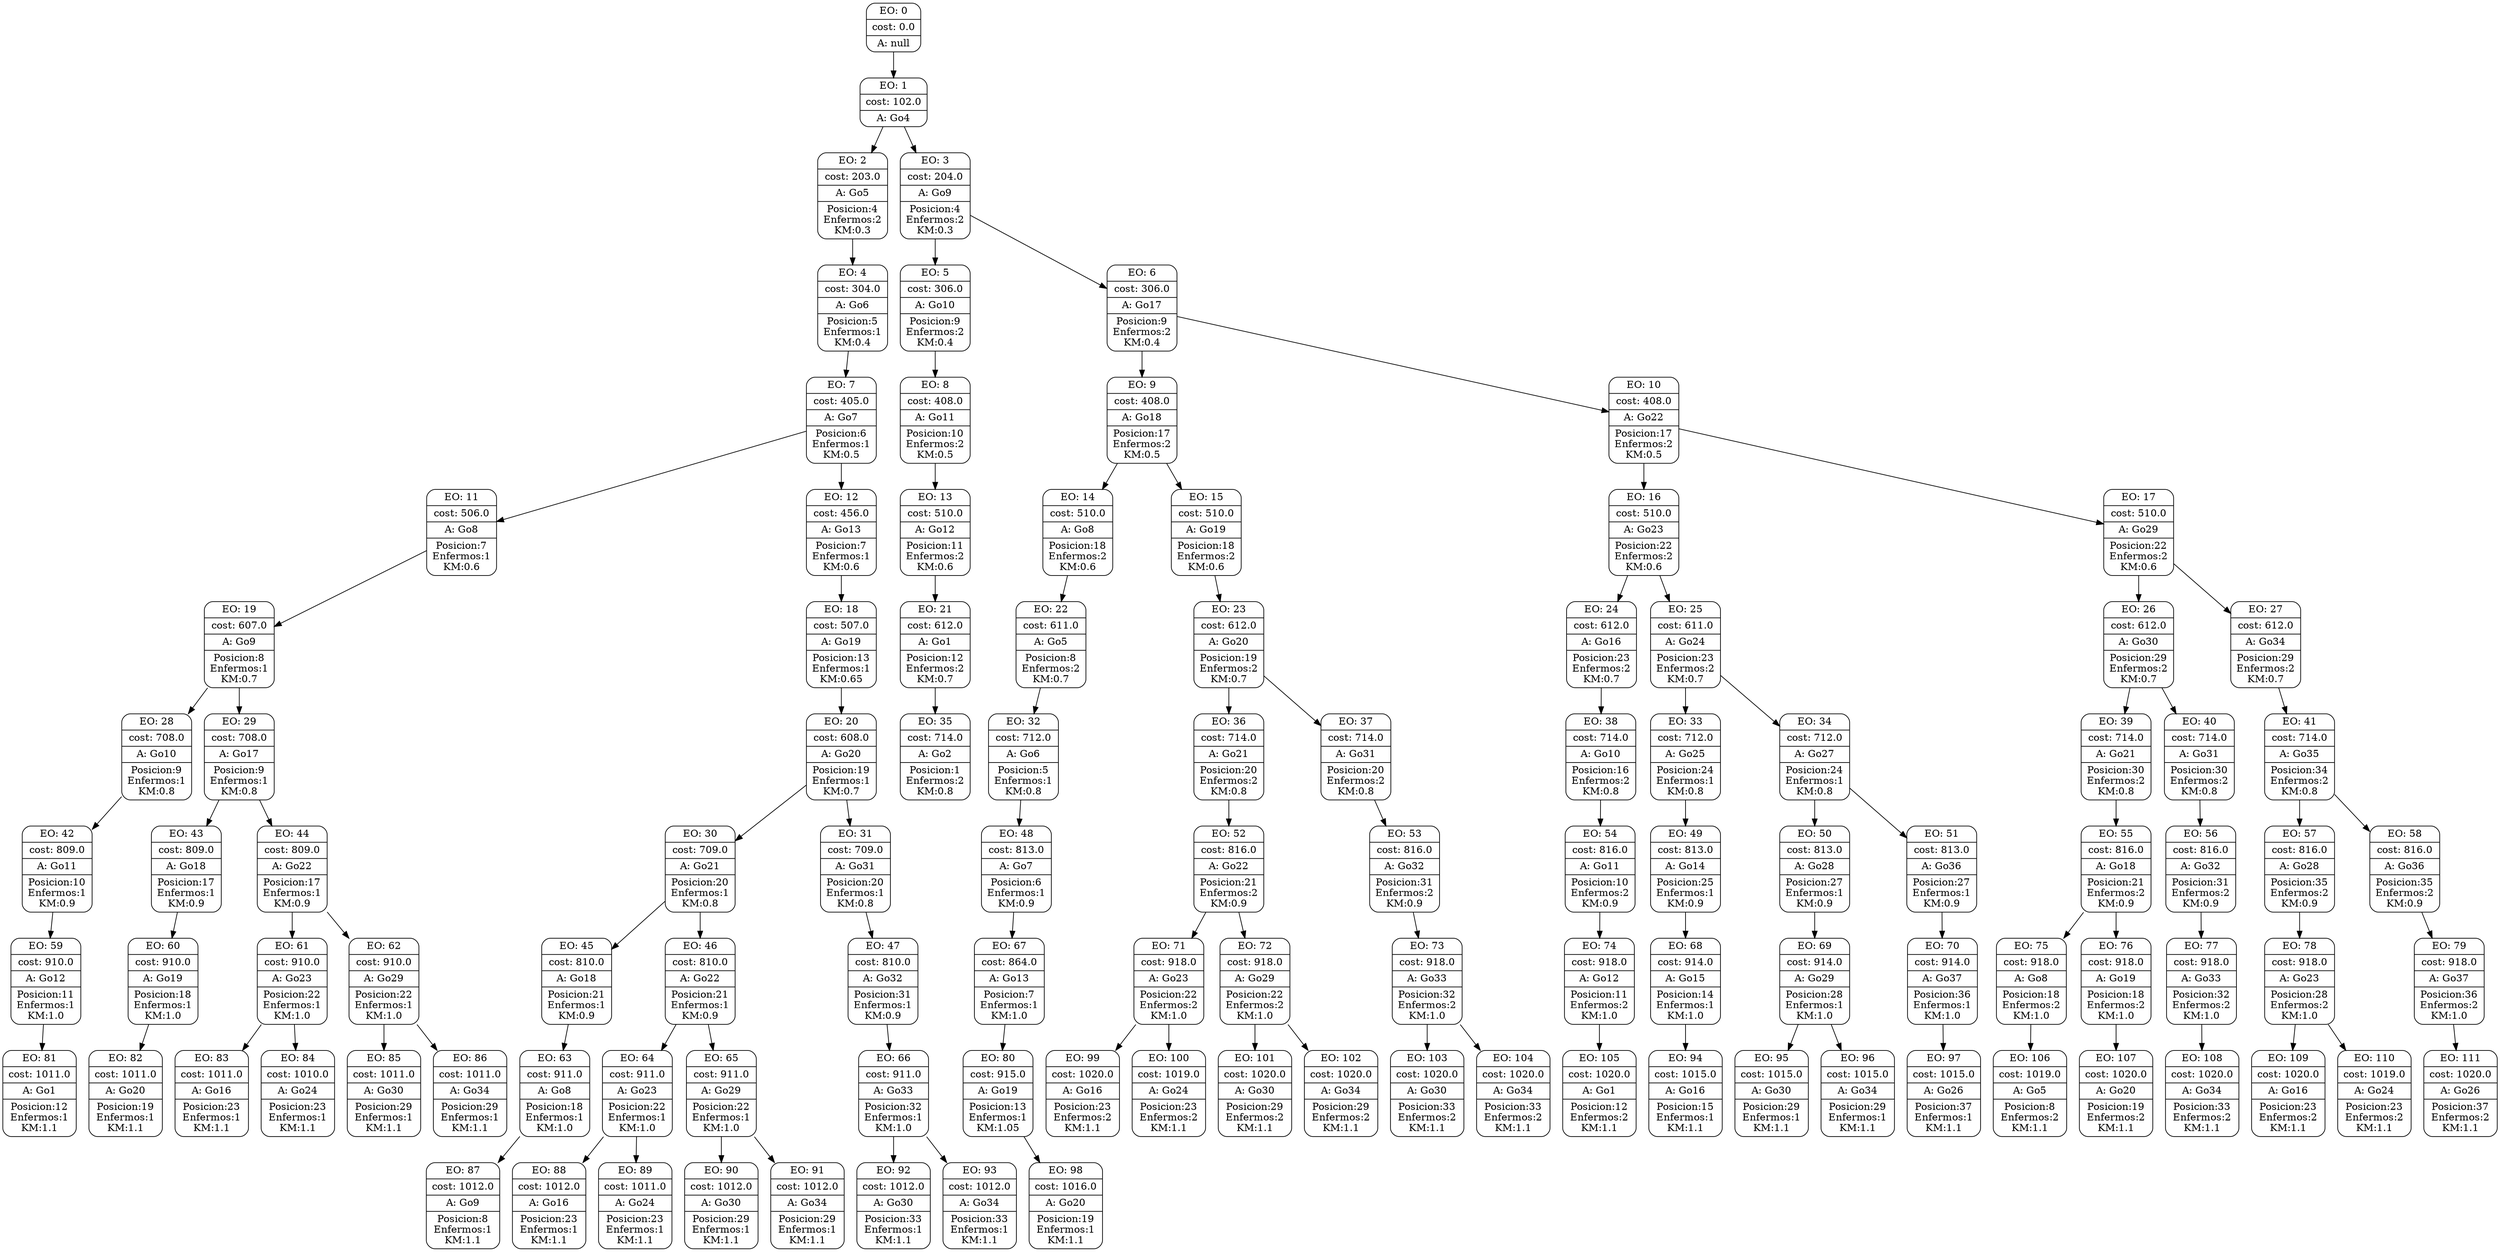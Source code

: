 digraph g {
node [shape = Mrecord];
nodo0[label="{EO: 0|cost: 0.0|A: null}"]
nodo1[label="{EO: 1|cost: 102.0|A: Go4}"]
nodo2[label="{EO: 2|cost: 203.0|A: Go5|Posicion:4
\nEnfermos:2
\nKM:0.3}"]
nodo4[label="{EO: 4|cost: 304.0|A: Go6|Posicion:5
\nEnfermos:1
\nKM:0.4}"]
nodo7[label="{EO: 7|cost: 405.0|A: Go7|Posicion:6
\nEnfermos:1
\nKM:0.5}"]
nodo11[label="{EO: 11|cost: 506.0|A: Go8|Posicion:7
\nEnfermos:1
\nKM:0.6}"]
nodo19[label="{EO: 19|cost: 607.0|A: Go9|Posicion:8
\nEnfermos:1
\nKM:0.7}"]
nodo28[label="{EO: 28|cost: 708.0|A: Go10|Posicion:9
\nEnfermos:1
\nKM:0.8}"]
nodo42[label="{EO: 42|cost: 809.0|A: Go11|Posicion:10
\nEnfermos:1
\nKM:0.9}"]
nodo59[label="{EO: 59|cost: 910.0|A: Go12|Posicion:11
\nEnfermos:1
\nKM:1.0}"]
nodo81[label="{EO: 81|cost: 1011.0|A: Go1|Posicion:12
\nEnfermos:1
\nKM:1.1}"]

nodo59 -> nodo81;

nodo42 -> nodo59;

nodo28 -> nodo42;

nodo19 -> nodo28;
nodo29[label="{EO: 29|cost: 708.0|A: Go17|Posicion:9
\nEnfermos:1
\nKM:0.8}"]
nodo43[label="{EO: 43|cost: 809.0|A: Go18|Posicion:17
\nEnfermos:1
\nKM:0.9}"]
nodo60[label="{EO: 60|cost: 910.0|A: Go19|Posicion:18
\nEnfermos:1
\nKM:1.0}"]
nodo82[label="{EO: 82|cost: 1011.0|A: Go20|Posicion:19
\nEnfermos:1
\nKM:1.1}"]

nodo60 -> nodo82;

nodo43 -> nodo60;

nodo29 -> nodo43;
nodo44[label="{EO: 44|cost: 809.0|A: Go22|Posicion:17
\nEnfermos:1
\nKM:0.9}"]
nodo61[label="{EO: 61|cost: 910.0|A: Go23|Posicion:22
\nEnfermos:1
\nKM:1.0}"]
nodo83[label="{EO: 83|cost: 1011.0|A: Go16|Posicion:23
\nEnfermos:1
\nKM:1.1}"]

nodo61 -> nodo83;
nodo84[label="{EO: 84|cost: 1010.0|A: Go24|Posicion:23
\nEnfermos:1
\nKM:1.1}"]

nodo61 -> nodo84;

nodo44 -> nodo61;
nodo62[label="{EO: 62|cost: 910.0|A: Go29|Posicion:22
\nEnfermos:1
\nKM:1.0}"]
nodo85[label="{EO: 85|cost: 1011.0|A: Go30|Posicion:29
\nEnfermos:1
\nKM:1.1}"]

nodo62 -> nodo85;
nodo86[label="{EO: 86|cost: 1011.0|A: Go34|Posicion:29
\nEnfermos:1
\nKM:1.1}"]

nodo62 -> nodo86;

nodo44 -> nodo62;

nodo29 -> nodo44;

nodo19 -> nodo29;

nodo11 -> nodo19;

nodo7 -> nodo11;
nodo12[label="{EO: 12|cost: 456.0|A: Go13|Posicion:7
\nEnfermos:1
\nKM:0.6}"]
nodo18[label="{EO: 18|cost: 507.0|A: Go19|Posicion:13
\nEnfermos:1
\nKM:0.65}"]
nodo20[label="{EO: 20|cost: 608.0|A: Go20|Posicion:19
\nEnfermos:1
\nKM:0.7}"]
nodo30[label="{EO: 30|cost: 709.0|A: Go21|Posicion:20
\nEnfermos:1
\nKM:0.8}"]
nodo45[label="{EO: 45|cost: 810.0|A: Go18|Posicion:21
\nEnfermos:1
\nKM:0.9}"]
nodo63[label="{EO: 63|cost: 911.0|A: Go8|Posicion:18
\nEnfermos:1
\nKM:1.0}"]
nodo87[label="{EO: 87|cost: 1012.0|A: Go9|Posicion:8
\nEnfermos:1
\nKM:1.1}"]

nodo63 -> nodo87;

nodo45 -> nodo63;

nodo30 -> nodo45;
nodo46[label="{EO: 46|cost: 810.0|A: Go22|Posicion:21
\nEnfermos:1
\nKM:0.9}"]
nodo64[label="{EO: 64|cost: 911.0|A: Go23|Posicion:22
\nEnfermos:1
\nKM:1.0}"]
nodo88[label="{EO: 88|cost: 1012.0|A: Go16|Posicion:23
\nEnfermos:1
\nKM:1.1}"]

nodo64 -> nodo88;
nodo89[label="{EO: 89|cost: 1011.0|A: Go24|Posicion:23
\nEnfermos:1
\nKM:1.1}"]

nodo64 -> nodo89;

nodo46 -> nodo64;
nodo65[label="{EO: 65|cost: 911.0|A: Go29|Posicion:22
\nEnfermos:1
\nKM:1.0}"]
nodo90[label="{EO: 90|cost: 1012.0|A: Go30|Posicion:29
\nEnfermos:1
\nKM:1.1}"]

nodo65 -> nodo90;
nodo91[label="{EO: 91|cost: 1012.0|A: Go34|Posicion:29
\nEnfermos:1
\nKM:1.1}"]

nodo65 -> nodo91;

nodo46 -> nodo65;

nodo30 -> nodo46;

nodo20 -> nodo30;
nodo31[label="{EO: 31|cost: 709.0|A: Go31|Posicion:20
\nEnfermos:1
\nKM:0.8}"]
nodo47[label="{EO: 47|cost: 810.0|A: Go32|Posicion:31
\nEnfermos:1
\nKM:0.9}"]
nodo66[label="{EO: 66|cost: 911.0|A: Go33|Posicion:32
\nEnfermos:1
\nKM:1.0}"]
nodo92[label="{EO: 92|cost: 1012.0|A: Go30|Posicion:33
\nEnfermos:1
\nKM:1.1}"]

nodo66 -> nodo92;
nodo93[label="{EO: 93|cost: 1012.0|A: Go34|Posicion:33
\nEnfermos:1
\nKM:1.1}"]

nodo66 -> nodo93;

nodo47 -> nodo66;

nodo31 -> nodo47;

nodo20 -> nodo31;

nodo18 -> nodo20;

nodo12 -> nodo18;

nodo7 -> nodo12;

nodo4 -> nodo7;

nodo2 -> nodo4;

nodo1 -> nodo2;
nodo3[label="{EO: 3|cost: 204.0|A: Go9|Posicion:4
\nEnfermos:2
\nKM:0.3}"]
nodo5[label="{EO: 5|cost: 306.0|A: Go10|Posicion:9
\nEnfermos:2
\nKM:0.4}"]
nodo8[label="{EO: 8|cost: 408.0|A: Go11|Posicion:10
\nEnfermos:2
\nKM:0.5}"]
nodo13[label="{EO: 13|cost: 510.0|A: Go12|Posicion:11
\nEnfermos:2
\nKM:0.6}"]
nodo21[label="{EO: 21|cost: 612.0|A: Go1|Posicion:12
\nEnfermos:2
\nKM:0.7}"]
nodo35[label="{EO: 35|cost: 714.0|A: Go2|Posicion:1
\nEnfermos:2
\nKM:0.8}"]

nodo21 -> nodo35;

nodo13 -> nodo21;

nodo8 -> nodo13;

nodo5 -> nodo8;

nodo3 -> nodo5;
nodo6[label="{EO: 6|cost: 306.0|A: Go17|Posicion:9
\nEnfermos:2
\nKM:0.4}"]
nodo9[label="{EO: 9|cost: 408.0|A: Go18|Posicion:17
\nEnfermos:2
\nKM:0.5}"]
nodo14[label="{EO: 14|cost: 510.0|A: Go8|Posicion:18
\nEnfermos:2
\nKM:0.6}"]
nodo22[label="{EO: 22|cost: 611.0|A: Go5|Posicion:8
\nEnfermos:2
\nKM:0.7}"]
nodo32[label="{EO: 32|cost: 712.0|A: Go6|Posicion:5
\nEnfermos:1
\nKM:0.8}"]
nodo48[label="{EO: 48|cost: 813.0|A: Go7|Posicion:6
\nEnfermos:1
\nKM:0.9}"]
nodo67[label="{EO: 67|cost: 864.0|A: Go13|Posicion:7
\nEnfermos:1
\nKM:1.0}"]
nodo80[label="{EO: 80|cost: 915.0|A: Go19|Posicion:13
\nEnfermos:1
\nKM:1.05}"]
nodo98[label="{EO: 98|cost: 1016.0|A: Go20|Posicion:19
\nEnfermos:1
\nKM:1.1}"]

nodo80 -> nodo98;

nodo67 -> nodo80;

nodo48 -> nodo67;

nodo32 -> nodo48;

nodo22 -> nodo32;

nodo14 -> nodo22;

nodo9 -> nodo14;
nodo15[label="{EO: 15|cost: 510.0|A: Go19|Posicion:18
\nEnfermos:2
\nKM:0.6}"]
nodo23[label="{EO: 23|cost: 612.0|A: Go20|Posicion:19
\nEnfermos:2
\nKM:0.7}"]
nodo36[label="{EO: 36|cost: 714.0|A: Go21|Posicion:20
\nEnfermos:2
\nKM:0.8}"]
nodo52[label="{EO: 52|cost: 816.0|A: Go22|Posicion:21
\nEnfermos:2
\nKM:0.9}"]
nodo71[label="{EO: 71|cost: 918.0|A: Go23|Posicion:22
\nEnfermos:2
\nKM:1.0}"]
nodo99[label="{EO: 99|cost: 1020.0|A: Go16|Posicion:23
\nEnfermos:2
\nKM:1.1}"]

nodo71 -> nodo99;
nodo100[label="{EO: 100|cost: 1019.0|A: Go24|Posicion:23
\nEnfermos:2
\nKM:1.1}"]

nodo71 -> nodo100;

nodo52 -> nodo71;
nodo72[label="{EO: 72|cost: 918.0|A: Go29|Posicion:22
\nEnfermos:2
\nKM:1.0}"]
nodo101[label="{EO: 101|cost: 1020.0|A: Go30|Posicion:29
\nEnfermos:2
\nKM:1.1}"]

nodo72 -> nodo101;
nodo102[label="{EO: 102|cost: 1020.0|A: Go34|Posicion:29
\nEnfermos:2
\nKM:1.1}"]

nodo72 -> nodo102;

nodo52 -> nodo72;

nodo36 -> nodo52;

nodo23 -> nodo36;
nodo37[label="{EO: 37|cost: 714.0|A: Go31|Posicion:20
\nEnfermos:2
\nKM:0.8}"]
nodo53[label="{EO: 53|cost: 816.0|A: Go32|Posicion:31
\nEnfermos:2
\nKM:0.9}"]
nodo73[label="{EO: 73|cost: 918.0|A: Go33|Posicion:32
\nEnfermos:2
\nKM:1.0}"]
nodo103[label="{EO: 103|cost: 1020.0|A: Go30|Posicion:33
\nEnfermos:2
\nKM:1.1}"]

nodo73 -> nodo103;
nodo104[label="{EO: 104|cost: 1020.0|A: Go34|Posicion:33
\nEnfermos:2
\nKM:1.1}"]

nodo73 -> nodo104;

nodo53 -> nodo73;

nodo37 -> nodo53;

nodo23 -> nodo37;

nodo15 -> nodo23;

nodo9 -> nodo15;

nodo6 -> nodo9;
nodo10[label="{EO: 10|cost: 408.0|A: Go22|Posicion:17
\nEnfermos:2
\nKM:0.5}"]
nodo16[label="{EO: 16|cost: 510.0|A: Go23|Posicion:22
\nEnfermos:2
\nKM:0.6}"]
nodo24[label="{EO: 24|cost: 612.0|A: Go16|Posicion:23
\nEnfermos:2
\nKM:0.7}"]
nodo38[label="{EO: 38|cost: 714.0|A: Go10|Posicion:16
\nEnfermos:2
\nKM:0.8}"]
nodo54[label="{EO: 54|cost: 816.0|A: Go11|Posicion:10
\nEnfermos:2
\nKM:0.9}"]
nodo74[label="{EO: 74|cost: 918.0|A: Go12|Posicion:11
\nEnfermos:2
\nKM:1.0}"]
nodo105[label="{EO: 105|cost: 1020.0|A: Go1|Posicion:12
\nEnfermos:2
\nKM:1.1}"]

nodo74 -> nodo105;

nodo54 -> nodo74;

nodo38 -> nodo54;

nodo24 -> nodo38;

nodo16 -> nodo24;
nodo25[label="{EO: 25|cost: 611.0|A: Go24|Posicion:23
\nEnfermos:2
\nKM:0.7}"]
nodo33[label="{EO: 33|cost: 712.0|A: Go25|Posicion:24
\nEnfermos:1
\nKM:0.8}"]
nodo49[label="{EO: 49|cost: 813.0|A: Go14|Posicion:25
\nEnfermos:1
\nKM:0.9}"]
nodo68[label="{EO: 68|cost: 914.0|A: Go15|Posicion:14
\nEnfermos:1
\nKM:1.0}"]
nodo94[label="{EO: 94|cost: 1015.0|A: Go16|Posicion:15
\nEnfermos:1
\nKM:1.1}"]

nodo68 -> nodo94;

nodo49 -> nodo68;

nodo33 -> nodo49;

nodo25 -> nodo33;
nodo34[label="{EO: 34|cost: 712.0|A: Go27|Posicion:24
\nEnfermos:1
\nKM:0.8}"]
nodo50[label="{EO: 50|cost: 813.0|A: Go28|Posicion:27
\nEnfermos:1
\nKM:0.9}"]
nodo69[label="{EO: 69|cost: 914.0|A: Go29|Posicion:28
\nEnfermos:1
\nKM:1.0}"]
nodo95[label="{EO: 95|cost: 1015.0|A: Go30|Posicion:29
\nEnfermos:1
\nKM:1.1}"]

nodo69 -> nodo95;
nodo96[label="{EO: 96|cost: 1015.0|A: Go34|Posicion:29
\nEnfermos:1
\nKM:1.1}"]

nodo69 -> nodo96;

nodo50 -> nodo69;

nodo34 -> nodo50;
nodo51[label="{EO: 51|cost: 813.0|A: Go36|Posicion:27
\nEnfermos:1
\nKM:0.9}"]
nodo70[label="{EO: 70|cost: 914.0|A: Go37|Posicion:36
\nEnfermos:1
\nKM:1.0}"]
nodo97[label="{EO: 97|cost: 1015.0|A: Go26|Posicion:37
\nEnfermos:1
\nKM:1.1}"]

nodo70 -> nodo97;

nodo51 -> nodo70;

nodo34 -> nodo51;

nodo25 -> nodo34;

nodo16 -> nodo25;

nodo10 -> nodo16;
nodo17[label="{EO: 17|cost: 510.0|A: Go29|Posicion:22
\nEnfermos:2
\nKM:0.6}"]
nodo26[label="{EO: 26|cost: 612.0|A: Go30|Posicion:29
\nEnfermos:2
\nKM:0.7}"]
nodo39[label="{EO: 39|cost: 714.0|A: Go21|Posicion:30
\nEnfermos:2
\nKM:0.8}"]
nodo55[label="{EO: 55|cost: 816.0|A: Go18|Posicion:21
\nEnfermos:2
\nKM:0.9}"]
nodo75[label="{EO: 75|cost: 918.0|A: Go8|Posicion:18
\nEnfermos:2
\nKM:1.0}"]
nodo106[label="{EO: 106|cost: 1019.0|A: Go5|Posicion:8
\nEnfermos:2
\nKM:1.1}"]

nodo75 -> nodo106;

nodo55 -> nodo75;
nodo76[label="{EO: 76|cost: 918.0|A: Go19|Posicion:18
\nEnfermos:2
\nKM:1.0}"]
nodo107[label="{EO: 107|cost: 1020.0|A: Go20|Posicion:19
\nEnfermos:2
\nKM:1.1}"]

nodo76 -> nodo107;

nodo55 -> nodo76;

nodo39 -> nodo55;

nodo26 -> nodo39;
nodo40[label="{EO: 40|cost: 714.0|A: Go31|Posicion:30
\nEnfermos:2
\nKM:0.8}"]
nodo56[label="{EO: 56|cost: 816.0|A: Go32|Posicion:31
\nEnfermos:2
\nKM:0.9}"]
nodo77[label="{EO: 77|cost: 918.0|A: Go33|Posicion:32
\nEnfermos:2
\nKM:1.0}"]
nodo108[label="{EO: 108|cost: 1020.0|A: Go34|Posicion:33
\nEnfermos:2
\nKM:1.1}"]

nodo77 -> nodo108;

nodo56 -> nodo77;

nodo40 -> nodo56;

nodo26 -> nodo40;

nodo17 -> nodo26;
nodo27[label="{EO: 27|cost: 612.0|A: Go34|Posicion:29
\nEnfermos:2
\nKM:0.7}"]
nodo41[label="{EO: 41|cost: 714.0|A: Go35|Posicion:34
\nEnfermos:2
\nKM:0.8}"]
nodo57[label="{EO: 57|cost: 816.0|A: Go28|Posicion:35
\nEnfermos:2
\nKM:0.9}"]
nodo78[label="{EO: 78|cost: 918.0|A: Go23|Posicion:28
\nEnfermos:2
\nKM:1.0}"]
nodo109[label="{EO: 109|cost: 1020.0|A: Go16|Posicion:23
\nEnfermos:2
\nKM:1.1}"]

nodo78 -> nodo109;
nodo110[label="{EO: 110|cost: 1019.0|A: Go24|Posicion:23
\nEnfermos:2
\nKM:1.1}"]

nodo78 -> nodo110;

nodo57 -> nodo78;

nodo41 -> nodo57;
nodo58[label="{EO: 58|cost: 816.0|A: Go36|Posicion:35
\nEnfermos:2
\nKM:0.9}"]
nodo79[label="{EO: 79|cost: 918.0|A: Go37|Posicion:36
\nEnfermos:2
\nKM:1.0}"]
nodo111[label="{EO: 111|cost: 1020.0|A: Go26|Posicion:37
\nEnfermos:2
\nKM:1.1}"]

nodo79 -> nodo111;

nodo58 -> nodo79;

nodo41 -> nodo58;

nodo27 -> nodo41;

nodo17 -> nodo27;

nodo10 -> nodo17;

nodo6 -> nodo10;

nodo3 -> nodo6;

nodo1 -> nodo3;

nodo0 -> nodo1;


}